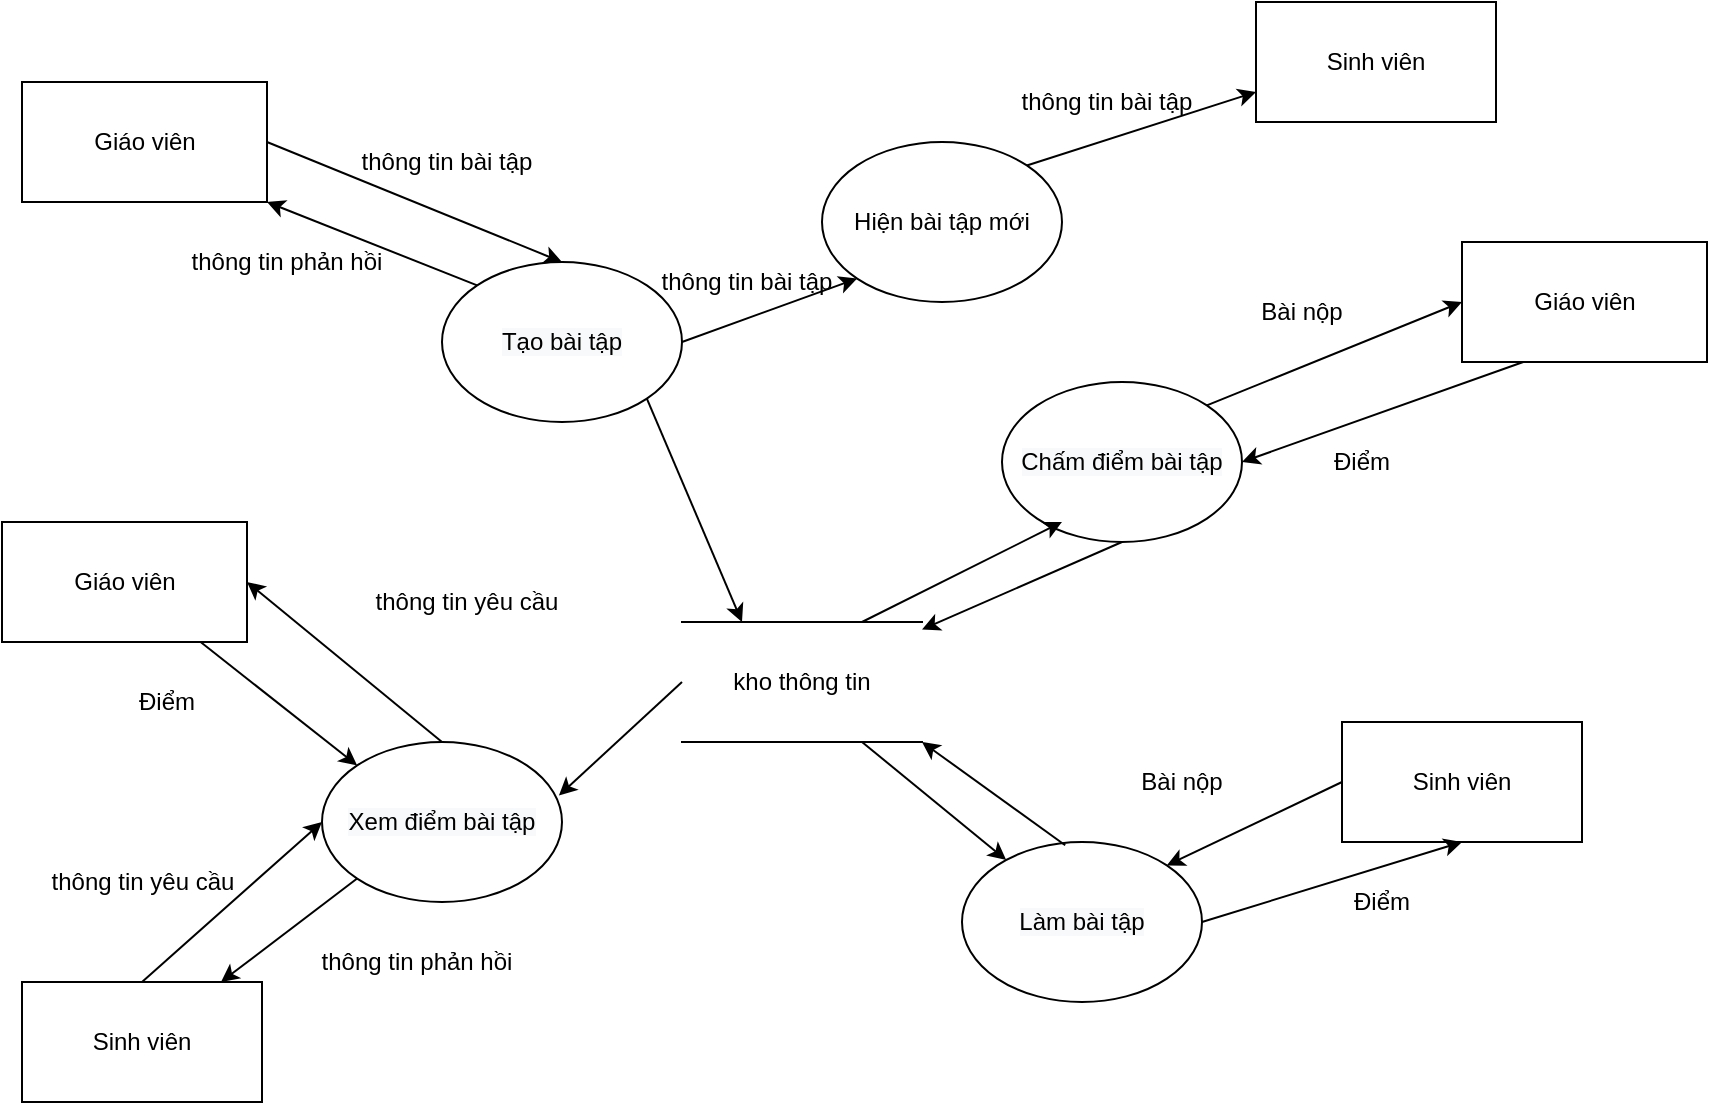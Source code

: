 <mxfile version="14.7.6" type="device"><diagram id="Tx2P5m0jAjwOCSedara9" name="Page-1"><mxGraphModel dx="1038" dy="1701" grid="1" gridSize="10" guides="1" tooltips="1" connect="1" arrows="1" fold="1" page="1" pageScale="1" pageWidth="827" pageHeight="1169" math="0" shadow="0"><root><mxCell id="0"/><mxCell id="1" parent="0"/><mxCell id="bOycVpJiuaou2ioUnj9Q-1" value="&#10;&#10;&lt;span style=&quot;color: rgb(0, 0, 0); font-family: helvetica; font-size: 12px; font-style: normal; font-weight: 400; letter-spacing: normal; text-align: center; text-indent: 0px; text-transform: none; word-spacing: 0px; background-color: rgb(248, 249, 250); display: inline; float: none;&quot;&gt;Tạo bài tập&lt;/span&gt;&#10;&#10;" style="ellipse;whiteSpace=wrap;html=1;" parent="1" vertex="1"><mxGeometry x="300" y="120" width="120" height="80" as="geometry"/></mxCell><mxCell id="bOycVpJiuaou2ioUnj9Q-2" value="&#10;&#10;&lt;span style=&quot;color: rgb(0, 0, 0); font-family: helvetica; font-size: 12px; font-style: normal; font-weight: 400; letter-spacing: normal; text-align: center; text-indent: 0px; text-transform: none; word-spacing: 0px; background-color: rgb(248, 249, 250); display: inline; float: none;&quot;&gt;Làm bài tập&lt;/span&gt;&#10;&#10;" style="ellipse;whiteSpace=wrap;html=1;" parent="1" vertex="1"><mxGeometry x="560" y="410" width="120" height="80" as="geometry"/></mxCell><mxCell id="bOycVpJiuaou2ioUnj9Q-3" value="&#10;&#10;&lt;span style=&quot;color: rgb(0, 0, 0); font-family: helvetica; font-size: 12px; font-style: normal; font-weight: 400; letter-spacing: normal; text-align: center; text-indent: 0px; text-transform: none; word-spacing: 0px; background-color: rgb(248, 249, 250); display: inline; float: none;&quot;&gt;Chấm điểm bài tập&lt;/span&gt;&#10;&#10;" style="ellipse;whiteSpace=wrap;html=1;" parent="1" vertex="1"><mxGeometry x="580" y="180" width="120" height="80" as="geometry"/></mxCell><mxCell id="bOycVpJiuaou2ioUnj9Q-4" value="&#10;&#10;&lt;span style=&quot;color: rgb(0, 0, 0); font-family: helvetica; font-size: 12px; font-style: normal; font-weight: 400; letter-spacing: normal; text-align: center; text-indent: 0px; text-transform: none; word-spacing: 0px; background-color: rgb(248, 249, 250); display: inline; float: none;&quot;&gt;Xem điểm bài tập&lt;/span&gt;&#10;&#10;" style="ellipse;whiteSpace=wrap;html=1;" parent="1" vertex="1"><mxGeometry x="240" y="360" width="120" height="80" as="geometry"/></mxCell><mxCell id="bOycVpJiuaou2ioUnj9Q-5" value="kho thông tin" style="shape=partialRectangle;whiteSpace=wrap;html=1;left=0;right=0;fillColor=none;" parent="1" vertex="1"><mxGeometry x="420" y="300" width="120" height="60" as="geometry"/></mxCell><mxCell id="bOycVpJiuaou2ioUnj9Q-6" value="&lt;span&gt;Sinh viên&lt;/span&gt;&lt;span style=&quot;color: rgba(0 , 0 , 0 , 0) ; font-family: monospace ; font-size: 0px&quot;&gt;%3CmxGraphModel%3E%3Croot%3E%3CmxCell%20id%3D%220%22%2F%3E%3CmxCell%20id%3D%221%22%20parent%3D%220%22%2F%3E%3CmxCell%20id%3D%222%22%20value%3D%22Gi%C3%A1o%20vi%C3%AAn%22%20style%3D%22rounded%3D0%3BwhiteSpace%3Dwrap%3Bhtml%3D1%3B%22%20vertex%3D%221%22%20parent%3D%221%22%3E%3CmxGeometry%20x%3D%22590%22%20y%3D%22280%22%20width%3D%22150%22%20height%3D%2260%22%20as%3D%22geometry%22%2F%3E%3C%2FmxCell%3E%3C%2Froot%3E%3C%2FmxGraphModel%3E&lt;/span&gt;" style="rounded=0;whiteSpace=wrap;html=1;" parent="1" vertex="1"><mxGeometry x="750" y="350" width="120" height="60" as="geometry"/></mxCell><mxCell id="bOycVpJiuaou2ioUnj9Q-7" value="Giáo viên" style="rounded=0;whiteSpace=wrap;html=1;" parent="1" vertex="1"><mxGeometry x="90" y="30" width="122.5" height="60" as="geometry"/></mxCell><mxCell id="bOycVpJiuaou2ioUnj9Q-8" value="" style="endArrow=classic;html=1;entryX=0.5;entryY=0;entryDx=0;entryDy=0;exitX=1;exitY=0.5;exitDx=0;exitDy=0;" parent="1" source="bOycVpJiuaou2ioUnj9Q-7" target="bOycVpJiuaou2ioUnj9Q-1" edge="1"><mxGeometry width="50" height="50" relative="1" as="geometry"><mxPoint x="350" y="330" as="sourcePoint"/><mxPoint x="400" y="280" as="targetPoint"/></mxGeometry></mxCell><mxCell id="bOycVpJiuaou2ioUnj9Q-9" value="thông tin bài tập" style="text;html=1;strokeColor=none;fillColor=none;align=center;verticalAlign=middle;whiteSpace=wrap;rounded=0;" parent="1" vertex="1"><mxGeometry x="240" y="60" width="125" height="20" as="geometry"/></mxCell><mxCell id="bOycVpJiuaou2ioUnj9Q-10" value="" style="endArrow=classic;html=1;entryX=1;entryY=1;entryDx=0;entryDy=0;exitX=0;exitY=0;exitDx=0;exitDy=0;" parent="1" source="bOycVpJiuaou2ioUnj9Q-1" target="bOycVpJiuaou2ioUnj9Q-7" edge="1"><mxGeometry width="50" height="50" relative="1" as="geometry"><mxPoint x="320" y="140" as="sourcePoint"/><mxPoint x="400" y="280" as="targetPoint"/></mxGeometry></mxCell><mxCell id="bOycVpJiuaou2ioUnj9Q-11" value="thông tin phản hồi" style="text;html=1;strokeColor=none;fillColor=none;align=center;verticalAlign=middle;whiteSpace=wrap;rounded=0;" parent="1" vertex="1"><mxGeometry x="160" y="110" width="125" height="20" as="geometry"/></mxCell><mxCell id="bOycVpJiuaou2ioUnj9Q-12" value="" style="endArrow=classic;html=1;exitX=1;exitY=1;exitDx=0;exitDy=0;entryX=0.25;entryY=0;entryDx=0;entryDy=0;" parent="1" source="bOycVpJiuaou2ioUnj9Q-1" target="bOycVpJiuaou2ioUnj9Q-5" edge="1"><mxGeometry width="50" height="50" relative="1" as="geometry"><mxPoint x="350" y="330" as="sourcePoint"/><mxPoint x="400" y="280" as="targetPoint"/></mxGeometry></mxCell><mxCell id="bOycVpJiuaou2ioUnj9Q-13" value="" style="endArrow=classic;html=1;exitX=0.75;exitY=1;exitDx=0;exitDy=0;" parent="1" source="bOycVpJiuaou2ioUnj9Q-5" target="bOycVpJiuaou2ioUnj9Q-2" edge="1"><mxGeometry width="50" height="50" relative="1" as="geometry"><mxPoint x="350" y="330" as="sourcePoint"/><mxPoint x="400" y="280" as="targetPoint"/></mxGeometry></mxCell><mxCell id="bOycVpJiuaou2ioUnj9Q-14" value="" style="endArrow=classic;html=1;exitX=0.43;exitY=0.02;exitDx=0;exitDy=0;exitPerimeter=0;" parent="1" source="bOycVpJiuaou2ioUnj9Q-2" edge="1"><mxGeometry width="50" height="50" relative="1" as="geometry"><mxPoint x="530" y="330" as="sourcePoint"/><mxPoint x="540" y="360" as="targetPoint"/></mxGeometry></mxCell><mxCell id="bOycVpJiuaou2ioUnj9Q-15" value="Giáo viên" style="rounded=0;whiteSpace=wrap;html=1;" parent="1" vertex="1"><mxGeometry x="810" y="110" width="122.5" height="60" as="geometry"/></mxCell><mxCell id="bOycVpJiuaou2ioUnj9Q-16" value="" style="endArrow=classic;html=1;entryX=1;entryY=0;entryDx=0;entryDy=0;exitX=0;exitY=0.5;exitDx=0;exitDy=0;" parent="1" source="bOycVpJiuaou2ioUnj9Q-6" target="bOycVpJiuaou2ioUnj9Q-2" edge="1"><mxGeometry width="50" height="50" relative="1" as="geometry"><mxPoint x="530" y="330" as="sourcePoint"/><mxPoint x="580" y="280" as="targetPoint"/></mxGeometry></mxCell><mxCell id="bOycVpJiuaou2ioUnj9Q-17" value="Bài nộp" style="text;html=1;strokeColor=none;fillColor=none;align=center;verticalAlign=middle;whiteSpace=wrap;rounded=0;" parent="1" vertex="1"><mxGeometry x="640" y="370" width="60" height="20" as="geometry"/></mxCell><mxCell id="bOycVpJiuaou2ioUnj9Q-18" value="" style="endArrow=classic;html=1;entryX=0;entryY=0.5;entryDx=0;entryDy=0;exitX=1;exitY=0;exitDx=0;exitDy=0;" parent="1" source="bOycVpJiuaou2ioUnj9Q-3" target="bOycVpJiuaou2ioUnj9Q-15" edge="1"><mxGeometry width="50" height="50" relative="1" as="geometry"><mxPoint x="530" y="330" as="sourcePoint"/><mxPoint x="580" y="280" as="targetPoint"/></mxGeometry></mxCell><mxCell id="bOycVpJiuaou2ioUnj9Q-19" value="Điểm" style="text;html=1;strokeColor=none;fillColor=none;align=center;verticalAlign=middle;whiteSpace=wrap;rounded=0;" parent="1" vertex="1"><mxGeometry x="730" y="210" width="60" height="20" as="geometry"/></mxCell><mxCell id="bOycVpJiuaou2ioUnj9Q-20" value="Bài nộp" style="text;html=1;strokeColor=none;fillColor=none;align=center;verticalAlign=middle;whiteSpace=wrap;rounded=0;" parent="1" vertex="1"><mxGeometry x="700" y="130" width="60" height="30" as="geometry"/></mxCell><mxCell id="bOycVpJiuaou2ioUnj9Q-21" value="" style="endArrow=classic;html=1;entryX=0.5;entryY=1;entryDx=0;entryDy=0;exitX=1;exitY=0.5;exitDx=0;exitDy=0;" parent="1" source="bOycVpJiuaou2ioUnj9Q-2" target="bOycVpJiuaou2ioUnj9Q-6" edge="1"><mxGeometry width="50" height="50" relative="1" as="geometry"><mxPoint x="530" y="330" as="sourcePoint"/><mxPoint x="580" y="280" as="targetPoint"/></mxGeometry></mxCell><mxCell id="bOycVpJiuaou2ioUnj9Q-22" value="Điểm" style="text;html=1;strokeColor=none;fillColor=none;align=center;verticalAlign=middle;whiteSpace=wrap;rounded=0;" parent="1" vertex="1"><mxGeometry x="740" y="430" width="60" height="20" as="geometry"/></mxCell><mxCell id="bOycVpJiuaou2ioUnj9Q-23" value="" style="endArrow=classic;html=1;entryX=1;entryY=0.5;entryDx=0;entryDy=0;exitX=0.25;exitY=1;exitDx=0;exitDy=0;" parent="1" source="bOycVpJiuaou2ioUnj9Q-15" target="bOycVpJiuaou2ioUnj9Q-3" edge="1"><mxGeometry width="50" height="50" relative="1" as="geometry"><mxPoint x="530" y="330" as="sourcePoint"/><mxPoint x="580" y="280" as="targetPoint"/></mxGeometry></mxCell><mxCell id="bOycVpJiuaou2ioUnj9Q-24" value="" style="endArrow=classic;html=1;exitX=0.75;exitY=0;exitDx=0;exitDy=0;" parent="1" source="bOycVpJiuaou2ioUnj9Q-5" edge="1"><mxGeometry width="50" height="50" relative="1" as="geometry"><mxPoint x="530" y="330" as="sourcePoint"/><mxPoint x="610" y="250" as="targetPoint"/></mxGeometry></mxCell><mxCell id="bOycVpJiuaou2ioUnj9Q-25" value="" style="endArrow=classic;html=1;exitX=0.5;exitY=1;exitDx=0;exitDy=0;" parent="1" source="bOycVpJiuaou2ioUnj9Q-3" target="bOycVpJiuaou2ioUnj9Q-5" edge="1"><mxGeometry width="50" height="50" relative="1" as="geometry"><mxPoint x="530" y="330" as="sourcePoint"/><mxPoint x="580" y="280" as="targetPoint"/></mxGeometry></mxCell><mxCell id="bOycVpJiuaou2ioUnj9Q-26" value="" style="endArrow=classic;html=1;entryX=0.987;entryY=0.335;entryDx=0;entryDy=0;entryPerimeter=0;exitX=0;exitY=0.5;exitDx=0;exitDy=0;" parent="1" source="bOycVpJiuaou2ioUnj9Q-5" target="bOycVpJiuaou2ioUnj9Q-4" edge="1"><mxGeometry width="50" height="50" relative="1" as="geometry"><mxPoint x="530" y="330" as="sourcePoint"/><mxPoint x="580" y="280" as="targetPoint"/></mxGeometry></mxCell><mxCell id="bOycVpJiuaou2ioUnj9Q-27" value="&lt;span&gt;Sinh viên&lt;/span&gt;&lt;span style=&quot;color: rgba(0 , 0 , 0 , 0) ; font-family: monospace ; font-size: 0px&quot;&gt;%3CmxGraphModel%3E%3Croot%3E%3CmxCell%20id%3D%220%22%2F%3E%3CmxCell%20id%3D%221%22%20parent%3D%220%22%2F%3E%3CmxCell%20id%3D%222%22%20value%3D%22Gi%C3%A1o%20vi%C3%AAn%22%20style%3D%22rounded%3D0%3BwhiteSpace%3Dwrap%3Bhtml%3D1%3B%22%20vertex%3D%221%22%20parent%3D%221%22%3E%3CmxGeometry%20x%3D%22590%22%20y%3D%22280%22%20width%3D%22150%22%20height%3D%2260%22%20as%3D%22geometry%22%2F%3E%3C%2FmxCell%3E%3C%2Froot%3E%3C%2FmxGraphModel%3E&lt;/span&gt;" style="rounded=0;whiteSpace=wrap;html=1;" parent="1" vertex="1"><mxGeometry x="90" y="480" width="120" height="60" as="geometry"/></mxCell><mxCell id="bOycVpJiuaou2ioUnj9Q-28" value="Giáo viên" style="rounded=0;whiteSpace=wrap;html=1;" parent="1" vertex="1"><mxGeometry x="80" y="250" width="122.5" height="60" as="geometry"/></mxCell><mxCell id="bOycVpJiuaou2ioUnj9Q-30" value="thông tin yêu cầu" style="text;html=1;strokeColor=none;fillColor=none;align=center;verticalAlign=middle;whiteSpace=wrap;rounded=0;" parent="1" vertex="1"><mxGeometry x="250" y="280" width="125" height="20" as="geometry"/></mxCell><mxCell id="bOycVpJiuaou2ioUnj9Q-31" value="Điểm" style="text;html=1;strokeColor=none;fillColor=none;align=center;verticalAlign=middle;whiteSpace=wrap;rounded=0;" parent="1" vertex="1"><mxGeometry x="100" y="330" width="125" height="20" as="geometry"/></mxCell><mxCell id="bOycVpJiuaou2ioUnj9Q-32" value="" style="endArrow=classic;html=1;entryX=1;entryY=0.5;entryDx=0;entryDy=0;exitX=0.5;exitY=0;exitDx=0;exitDy=0;" parent="1" source="bOycVpJiuaou2ioUnj9Q-4" target="bOycVpJiuaou2ioUnj9Q-28" edge="1"><mxGeometry width="50" height="50" relative="1" as="geometry"><mxPoint x="390" y="330" as="sourcePoint"/><mxPoint x="440" y="280" as="targetPoint"/></mxGeometry></mxCell><mxCell id="bOycVpJiuaou2ioUnj9Q-33" value="" style="endArrow=classic;html=1;entryX=0;entryY=0;entryDx=0;entryDy=0;" parent="1" source="bOycVpJiuaou2ioUnj9Q-28" target="bOycVpJiuaou2ioUnj9Q-4" edge="1"><mxGeometry width="50" height="50" relative="1" as="geometry"><mxPoint x="390" y="330" as="sourcePoint"/><mxPoint x="440" y="280" as="targetPoint"/></mxGeometry></mxCell><mxCell id="bOycVpJiuaou2ioUnj9Q-34" value="" style="endArrow=classic;html=1;entryX=0;entryY=0.5;entryDx=0;entryDy=0;exitX=0.5;exitY=0;exitDx=0;exitDy=0;" parent="1" source="bOycVpJiuaou2ioUnj9Q-27" target="bOycVpJiuaou2ioUnj9Q-4" edge="1"><mxGeometry width="50" height="50" relative="1" as="geometry"><mxPoint x="390" y="330" as="sourcePoint"/><mxPoint x="440" y="280" as="targetPoint"/></mxGeometry></mxCell><mxCell id="bOycVpJiuaou2ioUnj9Q-35" value="" style="endArrow=classic;html=1;exitX=0;exitY=1;exitDx=0;exitDy=0;" parent="1" source="bOycVpJiuaou2ioUnj9Q-4" target="bOycVpJiuaou2ioUnj9Q-27" edge="1"><mxGeometry width="50" height="50" relative="1" as="geometry"><mxPoint x="390" y="330" as="sourcePoint"/><mxPoint x="440" y="280" as="targetPoint"/></mxGeometry></mxCell><mxCell id="bOycVpJiuaou2ioUnj9Q-36" value="thông tin phản hồi" style="text;html=1;strokeColor=none;fillColor=none;align=center;verticalAlign=middle;whiteSpace=wrap;rounded=0;" parent="1" vertex="1"><mxGeometry x="225" y="460" width="125" height="20" as="geometry"/></mxCell><mxCell id="bOycVpJiuaou2ioUnj9Q-37" value="thông tin yêu cầu" style="text;html=1;strokeColor=none;fillColor=none;align=center;verticalAlign=middle;whiteSpace=wrap;rounded=0;" parent="1" vertex="1"><mxGeometry x="87.5" y="420" width="125" height="20" as="geometry"/></mxCell><mxCell id="bOycVpJiuaou2ioUnj9Q-38" value="&lt;span&gt;Hiện bài tập mới&lt;/span&gt;" style="ellipse;whiteSpace=wrap;html=1;" parent="1" vertex="1"><mxGeometry x="490" y="60" width="120" height="80" as="geometry"/></mxCell><mxCell id="bOycVpJiuaou2ioUnj9Q-39" value="" style="endArrow=classic;html=1;entryX=0;entryY=1;entryDx=0;entryDy=0;exitX=1;exitY=0.5;exitDx=0;exitDy=0;" parent="1" source="bOycVpJiuaou2ioUnj9Q-1" target="bOycVpJiuaou2ioUnj9Q-38" edge="1"><mxGeometry width="50" height="50" relative="1" as="geometry"><mxPoint x="440" y="330" as="sourcePoint"/><mxPoint x="490" y="280" as="targetPoint"/></mxGeometry></mxCell><mxCell id="bOycVpJiuaou2ioUnj9Q-41" value="&lt;span&gt;Sinh viên&lt;/span&gt;&lt;span style=&quot;color: rgba(0 , 0 , 0 , 0) ; font-family: monospace ; font-size: 0px&quot;&gt;%3CmxGraphModel%3E%3Croot%3E%3CmxCell%20id%3D%220%22%2F%3E%3CmxCell%20id%3D%221%22%20parent%3D%220%22%2F%3E%3CmxCell%20id%3D%222%22%20value%3D%22Gi%C3%A1o%20vi%C3%AAn%22%20style%3D%22rounded%3D0%3BwhiteSpace%3Dwrap%3Bhtml%3D1%3B%22%20vertex%3D%221%22%20parent%3D%221%22%3E%3CmxGeometry%20x%3D%22590%22%20y%3D%22280%22%20width%3D%22150%22%20height%3D%2260%22%20as%3D%22geometry%22%2F%3E%3C%2FmxCell%3E%3C%2Froot%3E%3C%2FmxGraphModel%3E&lt;/span&gt;" style="rounded=0;whiteSpace=wrap;html=1;" parent="1" vertex="1"><mxGeometry x="707" y="-10" width="120" height="60" as="geometry"/></mxCell><mxCell id="bOycVpJiuaou2ioUnj9Q-42" value="" style="endArrow=classic;html=1;entryX=0;entryY=0.75;entryDx=0;entryDy=0;exitX=1;exitY=0;exitDx=0;exitDy=0;" parent="1" source="bOycVpJiuaou2ioUnj9Q-38" target="bOycVpJiuaou2ioUnj9Q-41" edge="1"><mxGeometry width="50" height="50" relative="1" as="geometry"><mxPoint x="440" y="220" as="sourcePoint"/><mxPoint x="490" y="170" as="targetPoint"/></mxGeometry></mxCell><mxCell id="bOycVpJiuaou2ioUnj9Q-43" value="thông tin bài tập" style="text;html=1;strokeColor=none;fillColor=none;align=center;verticalAlign=middle;whiteSpace=wrap;rounded=0;" parent="1" vertex="1"><mxGeometry x="570" y="30" width="125" height="20" as="geometry"/></mxCell><mxCell id="bOycVpJiuaou2ioUnj9Q-44" value="thông tin bài tập" style="text;html=1;strokeColor=none;fillColor=none;align=center;verticalAlign=middle;whiteSpace=wrap;rounded=0;" parent="1" vertex="1"><mxGeometry x="390" y="120" width="125" height="20" as="geometry"/></mxCell></root></mxGraphModel></diagram></mxfile>